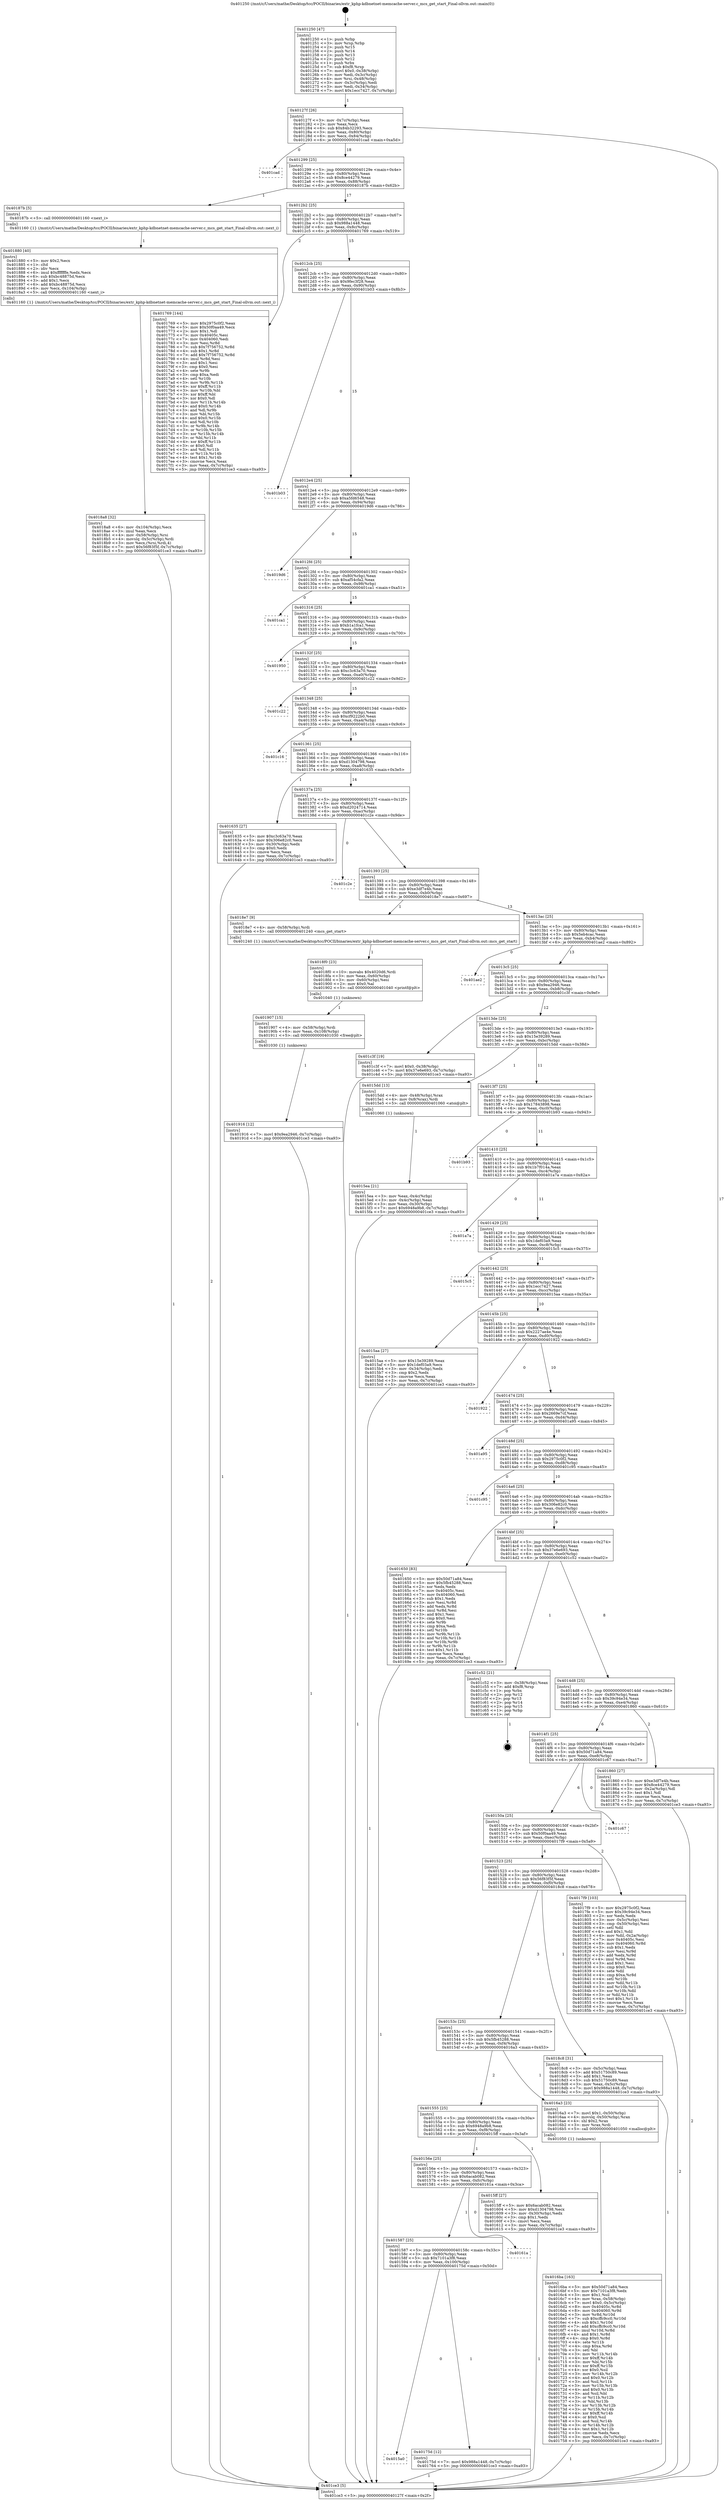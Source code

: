 digraph "0x401250" {
  label = "0x401250 (/mnt/c/Users/mathe/Desktop/tcc/POCII/binaries/extr_kphp-kdbnetnet-memcache-server.c_mcs_get_start_Final-ollvm.out::main(0))"
  labelloc = "t"
  node[shape=record]

  Entry [label="",width=0.3,height=0.3,shape=circle,fillcolor=black,style=filled]
  "0x40127f" [label="{
     0x40127f [26]\l
     | [instrs]\l
     &nbsp;&nbsp;0x40127f \<+3\>: mov -0x7c(%rbp),%eax\l
     &nbsp;&nbsp;0x401282 \<+2\>: mov %eax,%ecx\l
     &nbsp;&nbsp;0x401284 \<+6\>: sub $0x84b32293,%ecx\l
     &nbsp;&nbsp;0x40128a \<+3\>: mov %eax,-0x80(%rbp)\l
     &nbsp;&nbsp;0x40128d \<+6\>: mov %ecx,-0x84(%rbp)\l
     &nbsp;&nbsp;0x401293 \<+6\>: je 0000000000401cad \<main+0xa5d\>\l
  }"]
  "0x401cad" [label="{
     0x401cad\l
  }", style=dashed]
  "0x401299" [label="{
     0x401299 [25]\l
     | [instrs]\l
     &nbsp;&nbsp;0x401299 \<+5\>: jmp 000000000040129e \<main+0x4e\>\l
     &nbsp;&nbsp;0x40129e \<+3\>: mov -0x80(%rbp),%eax\l
     &nbsp;&nbsp;0x4012a1 \<+5\>: sub $0x8ce44279,%eax\l
     &nbsp;&nbsp;0x4012a6 \<+6\>: mov %eax,-0x88(%rbp)\l
     &nbsp;&nbsp;0x4012ac \<+6\>: je 000000000040187b \<main+0x62b\>\l
  }"]
  Exit [label="",width=0.3,height=0.3,shape=circle,fillcolor=black,style=filled,peripheries=2]
  "0x40187b" [label="{
     0x40187b [5]\l
     | [instrs]\l
     &nbsp;&nbsp;0x40187b \<+5\>: call 0000000000401160 \<next_i\>\l
     | [calls]\l
     &nbsp;&nbsp;0x401160 \{1\} (/mnt/c/Users/mathe/Desktop/tcc/POCII/binaries/extr_kphp-kdbnetnet-memcache-server.c_mcs_get_start_Final-ollvm.out::next_i)\l
  }"]
  "0x4012b2" [label="{
     0x4012b2 [25]\l
     | [instrs]\l
     &nbsp;&nbsp;0x4012b2 \<+5\>: jmp 00000000004012b7 \<main+0x67\>\l
     &nbsp;&nbsp;0x4012b7 \<+3\>: mov -0x80(%rbp),%eax\l
     &nbsp;&nbsp;0x4012ba \<+5\>: sub $0x988a1448,%eax\l
     &nbsp;&nbsp;0x4012bf \<+6\>: mov %eax,-0x8c(%rbp)\l
     &nbsp;&nbsp;0x4012c5 \<+6\>: je 0000000000401769 \<main+0x519\>\l
  }"]
  "0x401916" [label="{
     0x401916 [12]\l
     | [instrs]\l
     &nbsp;&nbsp;0x401916 \<+7\>: movl $0x9ea2946,-0x7c(%rbp)\l
     &nbsp;&nbsp;0x40191d \<+5\>: jmp 0000000000401ce3 \<main+0xa93\>\l
  }"]
  "0x401769" [label="{
     0x401769 [144]\l
     | [instrs]\l
     &nbsp;&nbsp;0x401769 \<+5\>: mov $0x2975c0f2,%eax\l
     &nbsp;&nbsp;0x40176e \<+5\>: mov $0x50f0aa49,%ecx\l
     &nbsp;&nbsp;0x401773 \<+2\>: mov $0x1,%dl\l
     &nbsp;&nbsp;0x401775 \<+7\>: mov 0x40405c,%esi\l
     &nbsp;&nbsp;0x40177c \<+7\>: mov 0x404060,%edi\l
     &nbsp;&nbsp;0x401783 \<+3\>: mov %esi,%r8d\l
     &nbsp;&nbsp;0x401786 \<+7\>: sub $0x7f756752,%r8d\l
     &nbsp;&nbsp;0x40178d \<+4\>: sub $0x1,%r8d\l
     &nbsp;&nbsp;0x401791 \<+7\>: add $0x7f756752,%r8d\l
     &nbsp;&nbsp;0x401798 \<+4\>: imul %r8d,%esi\l
     &nbsp;&nbsp;0x40179c \<+3\>: and $0x1,%esi\l
     &nbsp;&nbsp;0x40179f \<+3\>: cmp $0x0,%esi\l
     &nbsp;&nbsp;0x4017a2 \<+4\>: sete %r9b\l
     &nbsp;&nbsp;0x4017a6 \<+3\>: cmp $0xa,%edi\l
     &nbsp;&nbsp;0x4017a9 \<+4\>: setl %r10b\l
     &nbsp;&nbsp;0x4017ad \<+3\>: mov %r9b,%r11b\l
     &nbsp;&nbsp;0x4017b0 \<+4\>: xor $0xff,%r11b\l
     &nbsp;&nbsp;0x4017b4 \<+3\>: mov %r10b,%bl\l
     &nbsp;&nbsp;0x4017b7 \<+3\>: xor $0xff,%bl\l
     &nbsp;&nbsp;0x4017ba \<+3\>: xor $0x0,%dl\l
     &nbsp;&nbsp;0x4017bd \<+3\>: mov %r11b,%r14b\l
     &nbsp;&nbsp;0x4017c0 \<+4\>: and $0x0,%r14b\l
     &nbsp;&nbsp;0x4017c4 \<+3\>: and %dl,%r9b\l
     &nbsp;&nbsp;0x4017c7 \<+3\>: mov %bl,%r15b\l
     &nbsp;&nbsp;0x4017ca \<+4\>: and $0x0,%r15b\l
     &nbsp;&nbsp;0x4017ce \<+3\>: and %dl,%r10b\l
     &nbsp;&nbsp;0x4017d1 \<+3\>: or %r9b,%r14b\l
     &nbsp;&nbsp;0x4017d4 \<+3\>: or %r10b,%r15b\l
     &nbsp;&nbsp;0x4017d7 \<+3\>: xor %r15b,%r14b\l
     &nbsp;&nbsp;0x4017da \<+3\>: or %bl,%r11b\l
     &nbsp;&nbsp;0x4017dd \<+4\>: xor $0xff,%r11b\l
     &nbsp;&nbsp;0x4017e1 \<+3\>: or $0x0,%dl\l
     &nbsp;&nbsp;0x4017e4 \<+3\>: and %dl,%r11b\l
     &nbsp;&nbsp;0x4017e7 \<+3\>: or %r11b,%r14b\l
     &nbsp;&nbsp;0x4017ea \<+4\>: test $0x1,%r14b\l
     &nbsp;&nbsp;0x4017ee \<+3\>: cmovne %ecx,%eax\l
     &nbsp;&nbsp;0x4017f1 \<+3\>: mov %eax,-0x7c(%rbp)\l
     &nbsp;&nbsp;0x4017f4 \<+5\>: jmp 0000000000401ce3 \<main+0xa93\>\l
  }"]
  "0x4012cb" [label="{
     0x4012cb [25]\l
     | [instrs]\l
     &nbsp;&nbsp;0x4012cb \<+5\>: jmp 00000000004012d0 \<main+0x80\>\l
     &nbsp;&nbsp;0x4012d0 \<+3\>: mov -0x80(%rbp),%eax\l
     &nbsp;&nbsp;0x4012d3 \<+5\>: sub $0x9fec3f28,%eax\l
     &nbsp;&nbsp;0x4012d8 \<+6\>: mov %eax,-0x90(%rbp)\l
     &nbsp;&nbsp;0x4012de \<+6\>: je 0000000000401b03 \<main+0x8b3\>\l
  }"]
  "0x401907" [label="{
     0x401907 [15]\l
     | [instrs]\l
     &nbsp;&nbsp;0x401907 \<+4\>: mov -0x58(%rbp),%rdi\l
     &nbsp;&nbsp;0x40190b \<+6\>: mov %eax,-0x108(%rbp)\l
     &nbsp;&nbsp;0x401911 \<+5\>: call 0000000000401030 \<free@plt\>\l
     | [calls]\l
     &nbsp;&nbsp;0x401030 \{1\} (unknown)\l
  }"]
  "0x401b03" [label="{
     0x401b03\l
  }", style=dashed]
  "0x4012e4" [label="{
     0x4012e4 [25]\l
     | [instrs]\l
     &nbsp;&nbsp;0x4012e4 \<+5\>: jmp 00000000004012e9 \<main+0x99\>\l
     &nbsp;&nbsp;0x4012e9 \<+3\>: mov -0x80(%rbp),%eax\l
     &nbsp;&nbsp;0x4012ec \<+5\>: sub $0xa5fd6548,%eax\l
     &nbsp;&nbsp;0x4012f1 \<+6\>: mov %eax,-0x94(%rbp)\l
     &nbsp;&nbsp;0x4012f7 \<+6\>: je 00000000004019d6 \<main+0x786\>\l
  }"]
  "0x4018f0" [label="{
     0x4018f0 [23]\l
     | [instrs]\l
     &nbsp;&nbsp;0x4018f0 \<+10\>: movabs $0x4020d6,%rdi\l
     &nbsp;&nbsp;0x4018fa \<+3\>: mov %eax,-0x60(%rbp)\l
     &nbsp;&nbsp;0x4018fd \<+3\>: mov -0x60(%rbp),%esi\l
     &nbsp;&nbsp;0x401900 \<+2\>: mov $0x0,%al\l
     &nbsp;&nbsp;0x401902 \<+5\>: call 0000000000401040 \<printf@plt\>\l
     | [calls]\l
     &nbsp;&nbsp;0x401040 \{1\} (unknown)\l
  }"]
  "0x4019d6" [label="{
     0x4019d6\l
  }", style=dashed]
  "0x4012fd" [label="{
     0x4012fd [25]\l
     | [instrs]\l
     &nbsp;&nbsp;0x4012fd \<+5\>: jmp 0000000000401302 \<main+0xb2\>\l
     &nbsp;&nbsp;0x401302 \<+3\>: mov -0x80(%rbp),%eax\l
     &nbsp;&nbsp;0x401305 \<+5\>: sub $0xaf54cfa2,%eax\l
     &nbsp;&nbsp;0x40130a \<+6\>: mov %eax,-0x98(%rbp)\l
     &nbsp;&nbsp;0x401310 \<+6\>: je 0000000000401ca1 \<main+0xa51\>\l
  }"]
  "0x4018a8" [label="{
     0x4018a8 [32]\l
     | [instrs]\l
     &nbsp;&nbsp;0x4018a8 \<+6\>: mov -0x104(%rbp),%ecx\l
     &nbsp;&nbsp;0x4018ae \<+3\>: imul %eax,%ecx\l
     &nbsp;&nbsp;0x4018b1 \<+4\>: mov -0x58(%rbp),%rsi\l
     &nbsp;&nbsp;0x4018b5 \<+4\>: movslq -0x5c(%rbp),%rdi\l
     &nbsp;&nbsp;0x4018b9 \<+3\>: mov %ecx,(%rsi,%rdi,4)\l
     &nbsp;&nbsp;0x4018bc \<+7\>: movl $0x56f83f5f,-0x7c(%rbp)\l
     &nbsp;&nbsp;0x4018c3 \<+5\>: jmp 0000000000401ce3 \<main+0xa93\>\l
  }"]
  "0x401ca1" [label="{
     0x401ca1\l
  }", style=dashed]
  "0x401316" [label="{
     0x401316 [25]\l
     | [instrs]\l
     &nbsp;&nbsp;0x401316 \<+5\>: jmp 000000000040131b \<main+0xcb\>\l
     &nbsp;&nbsp;0x40131b \<+3\>: mov -0x80(%rbp),%eax\l
     &nbsp;&nbsp;0x40131e \<+5\>: sub $0xb1a1fca1,%eax\l
     &nbsp;&nbsp;0x401323 \<+6\>: mov %eax,-0x9c(%rbp)\l
     &nbsp;&nbsp;0x401329 \<+6\>: je 0000000000401950 \<main+0x700\>\l
  }"]
  "0x401880" [label="{
     0x401880 [40]\l
     | [instrs]\l
     &nbsp;&nbsp;0x401880 \<+5\>: mov $0x2,%ecx\l
     &nbsp;&nbsp;0x401885 \<+1\>: cltd\l
     &nbsp;&nbsp;0x401886 \<+2\>: idiv %ecx\l
     &nbsp;&nbsp;0x401888 \<+6\>: imul $0xfffffffe,%edx,%ecx\l
     &nbsp;&nbsp;0x40188e \<+6\>: sub $0xbc48875d,%ecx\l
     &nbsp;&nbsp;0x401894 \<+3\>: add $0x1,%ecx\l
     &nbsp;&nbsp;0x401897 \<+6\>: add $0xbc48875d,%ecx\l
     &nbsp;&nbsp;0x40189d \<+6\>: mov %ecx,-0x104(%rbp)\l
     &nbsp;&nbsp;0x4018a3 \<+5\>: call 0000000000401160 \<next_i\>\l
     | [calls]\l
     &nbsp;&nbsp;0x401160 \{1\} (/mnt/c/Users/mathe/Desktop/tcc/POCII/binaries/extr_kphp-kdbnetnet-memcache-server.c_mcs_get_start_Final-ollvm.out::next_i)\l
  }"]
  "0x401950" [label="{
     0x401950\l
  }", style=dashed]
  "0x40132f" [label="{
     0x40132f [25]\l
     | [instrs]\l
     &nbsp;&nbsp;0x40132f \<+5\>: jmp 0000000000401334 \<main+0xe4\>\l
     &nbsp;&nbsp;0x401334 \<+3\>: mov -0x80(%rbp),%eax\l
     &nbsp;&nbsp;0x401337 \<+5\>: sub $0xc3c63a70,%eax\l
     &nbsp;&nbsp;0x40133c \<+6\>: mov %eax,-0xa0(%rbp)\l
     &nbsp;&nbsp;0x401342 \<+6\>: je 0000000000401c22 \<main+0x9d2\>\l
  }"]
  "0x4015a0" [label="{
     0x4015a0\l
  }", style=dashed]
  "0x401c22" [label="{
     0x401c22\l
  }", style=dashed]
  "0x401348" [label="{
     0x401348 [25]\l
     | [instrs]\l
     &nbsp;&nbsp;0x401348 \<+5\>: jmp 000000000040134d \<main+0xfd\>\l
     &nbsp;&nbsp;0x40134d \<+3\>: mov -0x80(%rbp),%eax\l
     &nbsp;&nbsp;0x401350 \<+5\>: sub $0xcf9222b0,%eax\l
     &nbsp;&nbsp;0x401355 \<+6\>: mov %eax,-0xa4(%rbp)\l
     &nbsp;&nbsp;0x40135b \<+6\>: je 0000000000401c16 \<main+0x9c6\>\l
  }"]
  "0x40175d" [label="{
     0x40175d [12]\l
     | [instrs]\l
     &nbsp;&nbsp;0x40175d \<+7\>: movl $0x988a1448,-0x7c(%rbp)\l
     &nbsp;&nbsp;0x401764 \<+5\>: jmp 0000000000401ce3 \<main+0xa93\>\l
  }"]
  "0x401c16" [label="{
     0x401c16\l
  }", style=dashed]
  "0x401361" [label="{
     0x401361 [25]\l
     | [instrs]\l
     &nbsp;&nbsp;0x401361 \<+5\>: jmp 0000000000401366 \<main+0x116\>\l
     &nbsp;&nbsp;0x401366 \<+3\>: mov -0x80(%rbp),%eax\l
     &nbsp;&nbsp;0x401369 \<+5\>: sub $0xd1304798,%eax\l
     &nbsp;&nbsp;0x40136e \<+6\>: mov %eax,-0xa8(%rbp)\l
     &nbsp;&nbsp;0x401374 \<+6\>: je 0000000000401635 \<main+0x3e5\>\l
  }"]
  "0x401587" [label="{
     0x401587 [25]\l
     | [instrs]\l
     &nbsp;&nbsp;0x401587 \<+5\>: jmp 000000000040158c \<main+0x33c\>\l
     &nbsp;&nbsp;0x40158c \<+3\>: mov -0x80(%rbp),%eax\l
     &nbsp;&nbsp;0x40158f \<+5\>: sub $0x7101a3f8,%eax\l
     &nbsp;&nbsp;0x401594 \<+6\>: mov %eax,-0x100(%rbp)\l
     &nbsp;&nbsp;0x40159a \<+6\>: je 000000000040175d \<main+0x50d\>\l
  }"]
  "0x401635" [label="{
     0x401635 [27]\l
     | [instrs]\l
     &nbsp;&nbsp;0x401635 \<+5\>: mov $0xc3c63a70,%eax\l
     &nbsp;&nbsp;0x40163a \<+5\>: mov $0x306e82c0,%ecx\l
     &nbsp;&nbsp;0x40163f \<+3\>: mov -0x30(%rbp),%edx\l
     &nbsp;&nbsp;0x401642 \<+3\>: cmp $0x0,%edx\l
     &nbsp;&nbsp;0x401645 \<+3\>: cmove %ecx,%eax\l
     &nbsp;&nbsp;0x401648 \<+3\>: mov %eax,-0x7c(%rbp)\l
     &nbsp;&nbsp;0x40164b \<+5\>: jmp 0000000000401ce3 \<main+0xa93\>\l
  }"]
  "0x40137a" [label="{
     0x40137a [25]\l
     | [instrs]\l
     &nbsp;&nbsp;0x40137a \<+5\>: jmp 000000000040137f \<main+0x12f\>\l
     &nbsp;&nbsp;0x40137f \<+3\>: mov -0x80(%rbp),%eax\l
     &nbsp;&nbsp;0x401382 \<+5\>: sub $0xd2024714,%eax\l
     &nbsp;&nbsp;0x401387 \<+6\>: mov %eax,-0xac(%rbp)\l
     &nbsp;&nbsp;0x40138d \<+6\>: je 0000000000401c2e \<main+0x9de\>\l
  }"]
  "0x40161a" [label="{
     0x40161a\l
  }", style=dashed]
  "0x401c2e" [label="{
     0x401c2e\l
  }", style=dashed]
  "0x401393" [label="{
     0x401393 [25]\l
     | [instrs]\l
     &nbsp;&nbsp;0x401393 \<+5\>: jmp 0000000000401398 \<main+0x148\>\l
     &nbsp;&nbsp;0x401398 \<+3\>: mov -0x80(%rbp),%eax\l
     &nbsp;&nbsp;0x40139b \<+5\>: sub $0xe3df7e4b,%eax\l
     &nbsp;&nbsp;0x4013a0 \<+6\>: mov %eax,-0xb0(%rbp)\l
     &nbsp;&nbsp;0x4013a6 \<+6\>: je 00000000004018e7 \<main+0x697\>\l
  }"]
  "0x4016ba" [label="{
     0x4016ba [163]\l
     | [instrs]\l
     &nbsp;&nbsp;0x4016ba \<+5\>: mov $0x50d71a84,%ecx\l
     &nbsp;&nbsp;0x4016bf \<+5\>: mov $0x7101a3f8,%edx\l
     &nbsp;&nbsp;0x4016c4 \<+3\>: mov $0x1,%sil\l
     &nbsp;&nbsp;0x4016c7 \<+4\>: mov %rax,-0x58(%rbp)\l
     &nbsp;&nbsp;0x4016cb \<+7\>: movl $0x0,-0x5c(%rbp)\l
     &nbsp;&nbsp;0x4016d2 \<+8\>: mov 0x40405c,%r8d\l
     &nbsp;&nbsp;0x4016da \<+8\>: mov 0x404060,%r9d\l
     &nbsp;&nbsp;0x4016e2 \<+3\>: mov %r8d,%r10d\l
     &nbsp;&nbsp;0x4016e5 \<+7\>: sub $0xcffc9cc0,%r10d\l
     &nbsp;&nbsp;0x4016ec \<+4\>: sub $0x1,%r10d\l
     &nbsp;&nbsp;0x4016f0 \<+7\>: add $0xcffc9cc0,%r10d\l
     &nbsp;&nbsp;0x4016f7 \<+4\>: imul %r10d,%r8d\l
     &nbsp;&nbsp;0x4016fb \<+4\>: and $0x1,%r8d\l
     &nbsp;&nbsp;0x4016ff \<+4\>: cmp $0x0,%r8d\l
     &nbsp;&nbsp;0x401703 \<+4\>: sete %r11b\l
     &nbsp;&nbsp;0x401707 \<+4\>: cmp $0xa,%r9d\l
     &nbsp;&nbsp;0x40170b \<+3\>: setl %bl\l
     &nbsp;&nbsp;0x40170e \<+3\>: mov %r11b,%r14b\l
     &nbsp;&nbsp;0x401711 \<+4\>: xor $0xff,%r14b\l
     &nbsp;&nbsp;0x401715 \<+3\>: mov %bl,%r15b\l
     &nbsp;&nbsp;0x401718 \<+4\>: xor $0xff,%r15b\l
     &nbsp;&nbsp;0x40171c \<+4\>: xor $0x0,%sil\l
     &nbsp;&nbsp;0x401720 \<+3\>: mov %r14b,%r12b\l
     &nbsp;&nbsp;0x401723 \<+4\>: and $0x0,%r12b\l
     &nbsp;&nbsp;0x401727 \<+3\>: and %sil,%r11b\l
     &nbsp;&nbsp;0x40172a \<+3\>: mov %r15b,%r13b\l
     &nbsp;&nbsp;0x40172d \<+4\>: and $0x0,%r13b\l
     &nbsp;&nbsp;0x401731 \<+3\>: and %sil,%bl\l
     &nbsp;&nbsp;0x401734 \<+3\>: or %r11b,%r12b\l
     &nbsp;&nbsp;0x401737 \<+3\>: or %bl,%r13b\l
     &nbsp;&nbsp;0x40173a \<+3\>: xor %r13b,%r12b\l
     &nbsp;&nbsp;0x40173d \<+3\>: or %r15b,%r14b\l
     &nbsp;&nbsp;0x401740 \<+4\>: xor $0xff,%r14b\l
     &nbsp;&nbsp;0x401744 \<+4\>: or $0x0,%sil\l
     &nbsp;&nbsp;0x401748 \<+3\>: and %sil,%r14b\l
     &nbsp;&nbsp;0x40174b \<+3\>: or %r14b,%r12b\l
     &nbsp;&nbsp;0x40174e \<+4\>: test $0x1,%r12b\l
     &nbsp;&nbsp;0x401752 \<+3\>: cmovne %edx,%ecx\l
     &nbsp;&nbsp;0x401755 \<+3\>: mov %ecx,-0x7c(%rbp)\l
     &nbsp;&nbsp;0x401758 \<+5\>: jmp 0000000000401ce3 \<main+0xa93\>\l
  }"]
  "0x4018e7" [label="{
     0x4018e7 [9]\l
     | [instrs]\l
     &nbsp;&nbsp;0x4018e7 \<+4\>: mov -0x58(%rbp),%rdi\l
     &nbsp;&nbsp;0x4018eb \<+5\>: call 0000000000401240 \<mcs_get_start\>\l
     | [calls]\l
     &nbsp;&nbsp;0x401240 \{1\} (/mnt/c/Users/mathe/Desktop/tcc/POCII/binaries/extr_kphp-kdbnetnet-memcache-server.c_mcs_get_start_Final-ollvm.out::mcs_get_start)\l
  }"]
  "0x4013ac" [label="{
     0x4013ac [25]\l
     | [instrs]\l
     &nbsp;&nbsp;0x4013ac \<+5\>: jmp 00000000004013b1 \<main+0x161\>\l
     &nbsp;&nbsp;0x4013b1 \<+3\>: mov -0x80(%rbp),%eax\l
     &nbsp;&nbsp;0x4013b4 \<+5\>: sub $0x5eb4cac,%eax\l
     &nbsp;&nbsp;0x4013b9 \<+6\>: mov %eax,-0xb4(%rbp)\l
     &nbsp;&nbsp;0x4013bf \<+6\>: je 0000000000401ae2 \<main+0x892\>\l
  }"]
  "0x40156e" [label="{
     0x40156e [25]\l
     | [instrs]\l
     &nbsp;&nbsp;0x40156e \<+5\>: jmp 0000000000401573 \<main+0x323\>\l
     &nbsp;&nbsp;0x401573 \<+3\>: mov -0x80(%rbp),%eax\l
     &nbsp;&nbsp;0x401576 \<+5\>: sub $0x6acab082,%eax\l
     &nbsp;&nbsp;0x40157b \<+6\>: mov %eax,-0xfc(%rbp)\l
     &nbsp;&nbsp;0x401581 \<+6\>: je 000000000040161a \<main+0x3ca\>\l
  }"]
  "0x401ae2" [label="{
     0x401ae2\l
  }", style=dashed]
  "0x4013c5" [label="{
     0x4013c5 [25]\l
     | [instrs]\l
     &nbsp;&nbsp;0x4013c5 \<+5\>: jmp 00000000004013ca \<main+0x17a\>\l
     &nbsp;&nbsp;0x4013ca \<+3\>: mov -0x80(%rbp),%eax\l
     &nbsp;&nbsp;0x4013cd \<+5\>: sub $0x9ea2946,%eax\l
     &nbsp;&nbsp;0x4013d2 \<+6\>: mov %eax,-0xb8(%rbp)\l
     &nbsp;&nbsp;0x4013d8 \<+6\>: je 0000000000401c3f \<main+0x9ef\>\l
  }"]
  "0x4015ff" [label="{
     0x4015ff [27]\l
     | [instrs]\l
     &nbsp;&nbsp;0x4015ff \<+5\>: mov $0x6acab082,%eax\l
     &nbsp;&nbsp;0x401604 \<+5\>: mov $0xd1304798,%ecx\l
     &nbsp;&nbsp;0x401609 \<+3\>: mov -0x30(%rbp),%edx\l
     &nbsp;&nbsp;0x40160c \<+3\>: cmp $0x1,%edx\l
     &nbsp;&nbsp;0x40160f \<+3\>: cmovl %ecx,%eax\l
     &nbsp;&nbsp;0x401612 \<+3\>: mov %eax,-0x7c(%rbp)\l
     &nbsp;&nbsp;0x401615 \<+5\>: jmp 0000000000401ce3 \<main+0xa93\>\l
  }"]
  "0x401c3f" [label="{
     0x401c3f [19]\l
     | [instrs]\l
     &nbsp;&nbsp;0x401c3f \<+7\>: movl $0x0,-0x38(%rbp)\l
     &nbsp;&nbsp;0x401c46 \<+7\>: movl $0x37e6e693,-0x7c(%rbp)\l
     &nbsp;&nbsp;0x401c4d \<+5\>: jmp 0000000000401ce3 \<main+0xa93\>\l
  }"]
  "0x4013de" [label="{
     0x4013de [25]\l
     | [instrs]\l
     &nbsp;&nbsp;0x4013de \<+5\>: jmp 00000000004013e3 \<main+0x193\>\l
     &nbsp;&nbsp;0x4013e3 \<+3\>: mov -0x80(%rbp),%eax\l
     &nbsp;&nbsp;0x4013e6 \<+5\>: sub $0x15e39289,%eax\l
     &nbsp;&nbsp;0x4013eb \<+6\>: mov %eax,-0xbc(%rbp)\l
     &nbsp;&nbsp;0x4013f1 \<+6\>: je 00000000004015dd \<main+0x38d\>\l
  }"]
  "0x401555" [label="{
     0x401555 [25]\l
     | [instrs]\l
     &nbsp;&nbsp;0x401555 \<+5\>: jmp 000000000040155a \<main+0x30a\>\l
     &nbsp;&nbsp;0x40155a \<+3\>: mov -0x80(%rbp),%eax\l
     &nbsp;&nbsp;0x40155d \<+5\>: sub $0x6948a9b8,%eax\l
     &nbsp;&nbsp;0x401562 \<+6\>: mov %eax,-0xf8(%rbp)\l
     &nbsp;&nbsp;0x401568 \<+6\>: je 00000000004015ff \<main+0x3af\>\l
  }"]
  "0x4015dd" [label="{
     0x4015dd [13]\l
     | [instrs]\l
     &nbsp;&nbsp;0x4015dd \<+4\>: mov -0x48(%rbp),%rax\l
     &nbsp;&nbsp;0x4015e1 \<+4\>: mov 0x8(%rax),%rdi\l
     &nbsp;&nbsp;0x4015e5 \<+5\>: call 0000000000401060 \<atoi@plt\>\l
     | [calls]\l
     &nbsp;&nbsp;0x401060 \{1\} (unknown)\l
  }"]
  "0x4013f7" [label="{
     0x4013f7 [25]\l
     | [instrs]\l
     &nbsp;&nbsp;0x4013f7 \<+5\>: jmp 00000000004013fc \<main+0x1ac\>\l
     &nbsp;&nbsp;0x4013fc \<+3\>: mov -0x80(%rbp),%eax\l
     &nbsp;&nbsp;0x4013ff \<+5\>: sub $0x17843898,%eax\l
     &nbsp;&nbsp;0x401404 \<+6\>: mov %eax,-0xc0(%rbp)\l
     &nbsp;&nbsp;0x40140a \<+6\>: je 0000000000401b93 \<main+0x943\>\l
  }"]
  "0x4016a3" [label="{
     0x4016a3 [23]\l
     | [instrs]\l
     &nbsp;&nbsp;0x4016a3 \<+7\>: movl $0x1,-0x50(%rbp)\l
     &nbsp;&nbsp;0x4016aa \<+4\>: movslq -0x50(%rbp),%rax\l
     &nbsp;&nbsp;0x4016ae \<+4\>: shl $0x2,%rax\l
     &nbsp;&nbsp;0x4016b2 \<+3\>: mov %rax,%rdi\l
     &nbsp;&nbsp;0x4016b5 \<+5\>: call 0000000000401050 \<malloc@plt\>\l
     | [calls]\l
     &nbsp;&nbsp;0x401050 \{1\} (unknown)\l
  }"]
  "0x401b93" [label="{
     0x401b93\l
  }", style=dashed]
  "0x401410" [label="{
     0x401410 [25]\l
     | [instrs]\l
     &nbsp;&nbsp;0x401410 \<+5\>: jmp 0000000000401415 \<main+0x1c5\>\l
     &nbsp;&nbsp;0x401415 \<+3\>: mov -0x80(%rbp),%eax\l
     &nbsp;&nbsp;0x401418 \<+5\>: sub $0x1b7f014a,%eax\l
     &nbsp;&nbsp;0x40141d \<+6\>: mov %eax,-0xc4(%rbp)\l
     &nbsp;&nbsp;0x401423 \<+6\>: je 0000000000401a7a \<main+0x82a\>\l
  }"]
  "0x40153c" [label="{
     0x40153c [25]\l
     | [instrs]\l
     &nbsp;&nbsp;0x40153c \<+5\>: jmp 0000000000401541 \<main+0x2f1\>\l
     &nbsp;&nbsp;0x401541 \<+3\>: mov -0x80(%rbp),%eax\l
     &nbsp;&nbsp;0x401544 \<+5\>: sub $0x5fb45288,%eax\l
     &nbsp;&nbsp;0x401549 \<+6\>: mov %eax,-0xf4(%rbp)\l
     &nbsp;&nbsp;0x40154f \<+6\>: je 00000000004016a3 \<main+0x453\>\l
  }"]
  "0x401a7a" [label="{
     0x401a7a\l
  }", style=dashed]
  "0x401429" [label="{
     0x401429 [25]\l
     | [instrs]\l
     &nbsp;&nbsp;0x401429 \<+5\>: jmp 000000000040142e \<main+0x1de\>\l
     &nbsp;&nbsp;0x40142e \<+3\>: mov -0x80(%rbp),%eax\l
     &nbsp;&nbsp;0x401431 \<+5\>: sub $0x1def03a9,%eax\l
     &nbsp;&nbsp;0x401436 \<+6\>: mov %eax,-0xc8(%rbp)\l
     &nbsp;&nbsp;0x40143c \<+6\>: je 00000000004015c5 \<main+0x375\>\l
  }"]
  "0x4018c8" [label="{
     0x4018c8 [31]\l
     | [instrs]\l
     &nbsp;&nbsp;0x4018c8 \<+3\>: mov -0x5c(%rbp),%eax\l
     &nbsp;&nbsp;0x4018cb \<+5\>: add $0x51750c89,%eax\l
     &nbsp;&nbsp;0x4018d0 \<+3\>: add $0x1,%eax\l
     &nbsp;&nbsp;0x4018d3 \<+5\>: sub $0x51750c89,%eax\l
     &nbsp;&nbsp;0x4018d8 \<+3\>: mov %eax,-0x5c(%rbp)\l
     &nbsp;&nbsp;0x4018db \<+7\>: movl $0x988a1448,-0x7c(%rbp)\l
     &nbsp;&nbsp;0x4018e2 \<+5\>: jmp 0000000000401ce3 \<main+0xa93\>\l
  }"]
  "0x4015c5" [label="{
     0x4015c5\l
  }", style=dashed]
  "0x401442" [label="{
     0x401442 [25]\l
     | [instrs]\l
     &nbsp;&nbsp;0x401442 \<+5\>: jmp 0000000000401447 \<main+0x1f7\>\l
     &nbsp;&nbsp;0x401447 \<+3\>: mov -0x80(%rbp),%eax\l
     &nbsp;&nbsp;0x40144a \<+5\>: sub $0x1ecc7427,%eax\l
     &nbsp;&nbsp;0x40144f \<+6\>: mov %eax,-0xcc(%rbp)\l
     &nbsp;&nbsp;0x401455 \<+6\>: je 00000000004015aa \<main+0x35a\>\l
  }"]
  "0x401523" [label="{
     0x401523 [25]\l
     | [instrs]\l
     &nbsp;&nbsp;0x401523 \<+5\>: jmp 0000000000401528 \<main+0x2d8\>\l
     &nbsp;&nbsp;0x401528 \<+3\>: mov -0x80(%rbp),%eax\l
     &nbsp;&nbsp;0x40152b \<+5\>: sub $0x56f83f5f,%eax\l
     &nbsp;&nbsp;0x401530 \<+6\>: mov %eax,-0xf0(%rbp)\l
     &nbsp;&nbsp;0x401536 \<+6\>: je 00000000004018c8 \<main+0x678\>\l
  }"]
  "0x4015aa" [label="{
     0x4015aa [27]\l
     | [instrs]\l
     &nbsp;&nbsp;0x4015aa \<+5\>: mov $0x15e39289,%eax\l
     &nbsp;&nbsp;0x4015af \<+5\>: mov $0x1def03a9,%ecx\l
     &nbsp;&nbsp;0x4015b4 \<+3\>: mov -0x34(%rbp),%edx\l
     &nbsp;&nbsp;0x4015b7 \<+3\>: cmp $0x2,%edx\l
     &nbsp;&nbsp;0x4015ba \<+3\>: cmovne %ecx,%eax\l
     &nbsp;&nbsp;0x4015bd \<+3\>: mov %eax,-0x7c(%rbp)\l
     &nbsp;&nbsp;0x4015c0 \<+5\>: jmp 0000000000401ce3 \<main+0xa93\>\l
  }"]
  "0x40145b" [label="{
     0x40145b [25]\l
     | [instrs]\l
     &nbsp;&nbsp;0x40145b \<+5\>: jmp 0000000000401460 \<main+0x210\>\l
     &nbsp;&nbsp;0x401460 \<+3\>: mov -0x80(%rbp),%eax\l
     &nbsp;&nbsp;0x401463 \<+5\>: sub $0x2227ae4e,%eax\l
     &nbsp;&nbsp;0x401468 \<+6\>: mov %eax,-0xd0(%rbp)\l
     &nbsp;&nbsp;0x40146e \<+6\>: je 0000000000401922 \<main+0x6d2\>\l
  }"]
  "0x401ce3" [label="{
     0x401ce3 [5]\l
     | [instrs]\l
     &nbsp;&nbsp;0x401ce3 \<+5\>: jmp 000000000040127f \<main+0x2f\>\l
  }"]
  "0x401250" [label="{
     0x401250 [47]\l
     | [instrs]\l
     &nbsp;&nbsp;0x401250 \<+1\>: push %rbp\l
     &nbsp;&nbsp;0x401251 \<+3\>: mov %rsp,%rbp\l
     &nbsp;&nbsp;0x401254 \<+2\>: push %r15\l
     &nbsp;&nbsp;0x401256 \<+2\>: push %r14\l
     &nbsp;&nbsp;0x401258 \<+2\>: push %r13\l
     &nbsp;&nbsp;0x40125a \<+2\>: push %r12\l
     &nbsp;&nbsp;0x40125c \<+1\>: push %rbx\l
     &nbsp;&nbsp;0x40125d \<+7\>: sub $0xf8,%rsp\l
     &nbsp;&nbsp;0x401264 \<+7\>: movl $0x0,-0x38(%rbp)\l
     &nbsp;&nbsp;0x40126b \<+3\>: mov %edi,-0x3c(%rbp)\l
     &nbsp;&nbsp;0x40126e \<+4\>: mov %rsi,-0x48(%rbp)\l
     &nbsp;&nbsp;0x401272 \<+3\>: mov -0x3c(%rbp),%edi\l
     &nbsp;&nbsp;0x401275 \<+3\>: mov %edi,-0x34(%rbp)\l
     &nbsp;&nbsp;0x401278 \<+7\>: movl $0x1ecc7427,-0x7c(%rbp)\l
  }"]
  "0x4015ea" [label="{
     0x4015ea [21]\l
     | [instrs]\l
     &nbsp;&nbsp;0x4015ea \<+3\>: mov %eax,-0x4c(%rbp)\l
     &nbsp;&nbsp;0x4015ed \<+3\>: mov -0x4c(%rbp),%eax\l
     &nbsp;&nbsp;0x4015f0 \<+3\>: mov %eax,-0x30(%rbp)\l
     &nbsp;&nbsp;0x4015f3 \<+7\>: movl $0x6948a9b8,-0x7c(%rbp)\l
     &nbsp;&nbsp;0x4015fa \<+5\>: jmp 0000000000401ce3 \<main+0xa93\>\l
  }"]
  "0x4017f9" [label="{
     0x4017f9 [103]\l
     | [instrs]\l
     &nbsp;&nbsp;0x4017f9 \<+5\>: mov $0x2975c0f2,%eax\l
     &nbsp;&nbsp;0x4017fe \<+5\>: mov $0x39c94e34,%ecx\l
     &nbsp;&nbsp;0x401803 \<+2\>: xor %edx,%edx\l
     &nbsp;&nbsp;0x401805 \<+3\>: mov -0x5c(%rbp),%esi\l
     &nbsp;&nbsp;0x401808 \<+3\>: cmp -0x50(%rbp),%esi\l
     &nbsp;&nbsp;0x40180b \<+4\>: setl %dil\l
     &nbsp;&nbsp;0x40180f \<+4\>: and $0x1,%dil\l
     &nbsp;&nbsp;0x401813 \<+4\>: mov %dil,-0x2a(%rbp)\l
     &nbsp;&nbsp;0x401817 \<+7\>: mov 0x40405c,%esi\l
     &nbsp;&nbsp;0x40181e \<+8\>: mov 0x404060,%r8d\l
     &nbsp;&nbsp;0x401826 \<+3\>: sub $0x1,%edx\l
     &nbsp;&nbsp;0x401829 \<+3\>: mov %esi,%r9d\l
     &nbsp;&nbsp;0x40182c \<+3\>: add %edx,%r9d\l
     &nbsp;&nbsp;0x40182f \<+4\>: imul %r9d,%esi\l
     &nbsp;&nbsp;0x401833 \<+3\>: and $0x1,%esi\l
     &nbsp;&nbsp;0x401836 \<+3\>: cmp $0x0,%esi\l
     &nbsp;&nbsp;0x401839 \<+4\>: sete %dil\l
     &nbsp;&nbsp;0x40183d \<+4\>: cmp $0xa,%r8d\l
     &nbsp;&nbsp;0x401841 \<+4\>: setl %r10b\l
     &nbsp;&nbsp;0x401845 \<+3\>: mov %dil,%r11b\l
     &nbsp;&nbsp;0x401848 \<+3\>: and %r10b,%r11b\l
     &nbsp;&nbsp;0x40184b \<+3\>: xor %r10b,%dil\l
     &nbsp;&nbsp;0x40184e \<+3\>: or %dil,%r11b\l
     &nbsp;&nbsp;0x401851 \<+4\>: test $0x1,%r11b\l
     &nbsp;&nbsp;0x401855 \<+3\>: cmovne %ecx,%eax\l
     &nbsp;&nbsp;0x401858 \<+3\>: mov %eax,-0x7c(%rbp)\l
     &nbsp;&nbsp;0x40185b \<+5\>: jmp 0000000000401ce3 \<main+0xa93\>\l
  }"]
  "0x401922" [label="{
     0x401922\l
  }", style=dashed]
  "0x401474" [label="{
     0x401474 [25]\l
     | [instrs]\l
     &nbsp;&nbsp;0x401474 \<+5\>: jmp 0000000000401479 \<main+0x229\>\l
     &nbsp;&nbsp;0x401479 \<+3\>: mov -0x80(%rbp),%eax\l
     &nbsp;&nbsp;0x40147c \<+5\>: sub $0x2669e7cf,%eax\l
     &nbsp;&nbsp;0x401481 \<+6\>: mov %eax,-0xd4(%rbp)\l
     &nbsp;&nbsp;0x401487 \<+6\>: je 0000000000401a95 \<main+0x845\>\l
  }"]
  "0x40150a" [label="{
     0x40150a [25]\l
     | [instrs]\l
     &nbsp;&nbsp;0x40150a \<+5\>: jmp 000000000040150f \<main+0x2bf\>\l
     &nbsp;&nbsp;0x40150f \<+3\>: mov -0x80(%rbp),%eax\l
     &nbsp;&nbsp;0x401512 \<+5\>: sub $0x50f0aa49,%eax\l
     &nbsp;&nbsp;0x401517 \<+6\>: mov %eax,-0xec(%rbp)\l
     &nbsp;&nbsp;0x40151d \<+6\>: je 00000000004017f9 \<main+0x5a9\>\l
  }"]
  "0x401a95" [label="{
     0x401a95\l
  }", style=dashed]
  "0x40148d" [label="{
     0x40148d [25]\l
     | [instrs]\l
     &nbsp;&nbsp;0x40148d \<+5\>: jmp 0000000000401492 \<main+0x242\>\l
     &nbsp;&nbsp;0x401492 \<+3\>: mov -0x80(%rbp),%eax\l
     &nbsp;&nbsp;0x401495 \<+5\>: sub $0x2975c0f2,%eax\l
     &nbsp;&nbsp;0x40149a \<+6\>: mov %eax,-0xd8(%rbp)\l
     &nbsp;&nbsp;0x4014a0 \<+6\>: je 0000000000401c95 \<main+0xa45\>\l
  }"]
  "0x401c67" [label="{
     0x401c67\l
  }", style=dashed]
  "0x401c95" [label="{
     0x401c95\l
  }", style=dashed]
  "0x4014a6" [label="{
     0x4014a6 [25]\l
     | [instrs]\l
     &nbsp;&nbsp;0x4014a6 \<+5\>: jmp 00000000004014ab \<main+0x25b\>\l
     &nbsp;&nbsp;0x4014ab \<+3\>: mov -0x80(%rbp),%eax\l
     &nbsp;&nbsp;0x4014ae \<+5\>: sub $0x306e82c0,%eax\l
     &nbsp;&nbsp;0x4014b3 \<+6\>: mov %eax,-0xdc(%rbp)\l
     &nbsp;&nbsp;0x4014b9 \<+6\>: je 0000000000401650 \<main+0x400\>\l
  }"]
  "0x4014f1" [label="{
     0x4014f1 [25]\l
     | [instrs]\l
     &nbsp;&nbsp;0x4014f1 \<+5\>: jmp 00000000004014f6 \<main+0x2a6\>\l
     &nbsp;&nbsp;0x4014f6 \<+3\>: mov -0x80(%rbp),%eax\l
     &nbsp;&nbsp;0x4014f9 \<+5\>: sub $0x50d71a84,%eax\l
     &nbsp;&nbsp;0x4014fe \<+6\>: mov %eax,-0xe8(%rbp)\l
     &nbsp;&nbsp;0x401504 \<+6\>: je 0000000000401c67 \<main+0xa17\>\l
  }"]
  "0x401650" [label="{
     0x401650 [83]\l
     | [instrs]\l
     &nbsp;&nbsp;0x401650 \<+5\>: mov $0x50d71a84,%eax\l
     &nbsp;&nbsp;0x401655 \<+5\>: mov $0x5fb45288,%ecx\l
     &nbsp;&nbsp;0x40165a \<+2\>: xor %edx,%edx\l
     &nbsp;&nbsp;0x40165c \<+7\>: mov 0x40405c,%esi\l
     &nbsp;&nbsp;0x401663 \<+7\>: mov 0x404060,%edi\l
     &nbsp;&nbsp;0x40166a \<+3\>: sub $0x1,%edx\l
     &nbsp;&nbsp;0x40166d \<+3\>: mov %esi,%r8d\l
     &nbsp;&nbsp;0x401670 \<+3\>: add %edx,%r8d\l
     &nbsp;&nbsp;0x401673 \<+4\>: imul %r8d,%esi\l
     &nbsp;&nbsp;0x401677 \<+3\>: and $0x1,%esi\l
     &nbsp;&nbsp;0x40167a \<+3\>: cmp $0x0,%esi\l
     &nbsp;&nbsp;0x40167d \<+4\>: sete %r9b\l
     &nbsp;&nbsp;0x401681 \<+3\>: cmp $0xa,%edi\l
     &nbsp;&nbsp;0x401684 \<+4\>: setl %r10b\l
     &nbsp;&nbsp;0x401688 \<+3\>: mov %r9b,%r11b\l
     &nbsp;&nbsp;0x40168b \<+3\>: and %r10b,%r11b\l
     &nbsp;&nbsp;0x40168e \<+3\>: xor %r10b,%r9b\l
     &nbsp;&nbsp;0x401691 \<+3\>: or %r9b,%r11b\l
     &nbsp;&nbsp;0x401694 \<+4\>: test $0x1,%r11b\l
     &nbsp;&nbsp;0x401698 \<+3\>: cmovne %ecx,%eax\l
     &nbsp;&nbsp;0x40169b \<+3\>: mov %eax,-0x7c(%rbp)\l
     &nbsp;&nbsp;0x40169e \<+5\>: jmp 0000000000401ce3 \<main+0xa93\>\l
  }"]
  "0x4014bf" [label="{
     0x4014bf [25]\l
     | [instrs]\l
     &nbsp;&nbsp;0x4014bf \<+5\>: jmp 00000000004014c4 \<main+0x274\>\l
     &nbsp;&nbsp;0x4014c4 \<+3\>: mov -0x80(%rbp),%eax\l
     &nbsp;&nbsp;0x4014c7 \<+5\>: sub $0x37e6e693,%eax\l
     &nbsp;&nbsp;0x4014cc \<+6\>: mov %eax,-0xe0(%rbp)\l
     &nbsp;&nbsp;0x4014d2 \<+6\>: je 0000000000401c52 \<main+0xa02\>\l
  }"]
  "0x401860" [label="{
     0x401860 [27]\l
     | [instrs]\l
     &nbsp;&nbsp;0x401860 \<+5\>: mov $0xe3df7e4b,%eax\l
     &nbsp;&nbsp;0x401865 \<+5\>: mov $0x8ce44279,%ecx\l
     &nbsp;&nbsp;0x40186a \<+3\>: mov -0x2a(%rbp),%dl\l
     &nbsp;&nbsp;0x40186d \<+3\>: test $0x1,%dl\l
     &nbsp;&nbsp;0x401870 \<+3\>: cmovne %ecx,%eax\l
     &nbsp;&nbsp;0x401873 \<+3\>: mov %eax,-0x7c(%rbp)\l
     &nbsp;&nbsp;0x401876 \<+5\>: jmp 0000000000401ce3 \<main+0xa93\>\l
  }"]
  "0x401c52" [label="{
     0x401c52 [21]\l
     | [instrs]\l
     &nbsp;&nbsp;0x401c52 \<+3\>: mov -0x38(%rbp),%eax\l
     &nbsp;&nbsp;0x401c55 \<+7\>: add $0xf8,%rsp\l
     &nbsp;&nbsp;0x401c5c \<+1\>: pop %rbx\l
     &nbsp;&nbsp;0x401c5d \<+2\>: pop %r12\l
     &nbsp;&nbsp;0x401c5f \<+2\>: pop %r13\l
     &nbsp;&nbsp;0x401c61 \<+2\>: pop %r14\l
     &nbsp;&nbsp;0x401c63 \<+2\>: pop %r15\l
     &nbsp;&nbsp;0x401c65 \<+1\>: pop %rbp\l
     &nbsp;&nbsp;0x401c66 \<+1\>: ret\l
  }"]
  "0x4014d8" [label="{
     0x4014d8 [25]\l
     | [instrs]\l
     &nbsp;&nbsp;0x4014d8 \<+5\>: jmp 00000000004014dd \<main+0x28d\>\l
     &nbsp;&nbsp;0x4014dd \<+3\>: mov -0x80(%rbp),%eax\l
     &nbsp;&nbsp;0x4014e0 \<+5\>: sub $0x39c94e34,%eax\l
     &nbsp;&nbsp;0x4014e5 \<+6\>: mov %eax,-0xe4(%rbp)\l
     &nbsp;&nbsp;0x4014eb \<+6\>: je 0000000000401860 \<main+0x610\>\l
  }"]
  Entry -> "0x401250" [label=" 1"]
  "0x40127f" -> "0x401cad" [label=" 0"]
  "0x40127f" -> "0x401299" [label=" 18"]
  "0x401c52" -> Exit [label=" 1"]
  "0x401299" -> "0x40187b" [label=" 1"]
  "0x401299" -> "0x4012b2" [label=" 17"]
  "0x401c3f" -> "0x401ce3" [label=" 1"]
  "0x4012b2" -> "0x401769" [label=" 2"]
  "0x4012b2" -> "0x4012cb" [label=" 15"]
  "0x401916" -> "0x401ce3" [label=" 1"]
  "0x4012cb" -> "0x401b03" [label=" 0"]
  "0x4012cb" -> "0x4012e4" [label=" 15"]
  "0x401907" -> "0x401916" [label=" 1"]
  "0x4012e4" -> "0x4019d6" [label=" 0"]
  "0x4012e4" -> "0x4012fd" [label=" 15"]
  "0x4018f0" -> "0x401907" [label=" 1"]
  "0x4012fd" -> "0x401ca1" [label=" 0"]
  "0x4012fd" -> "0x401316" [label=" 15"]
  "0x4018e7" -> "0x4018f0" [label=" 1"]
  "0x401316" -> "0x401950" [label=" 0"]
  "0x401316" -> "0x40132f" [label=" 15"]
  "0x4018c8" -> "0x401ce3" [label=" 1"]
  "0x40132f" -> "0x401c22" [label=" 0"]
  "0x40132f" -> "0x401348" [label=" 15"]
  "0x4018a8" -> "0x401ce3" [label=" 1"]
  "0x401348" -> "0x401c16" [label=" 0"]
  "0x401348" -> "0x401361" [label=" 15"]
  "0x401880" -> "0x4018a8" [label=" 1"]
  "0x401361" -> "0x401635" [label=" 1"]
  "0x401361" -> "0x40137a" [label=" 14"]
  "0x401860" -> "0x401ce3" [label=" 2"]
  "0x40137a" -> "0x401c2e" [label=" 0"]
  "0x40137a" -> "0x401393" [label=" 14"]
  "0x4017f9" -> "0x401ce3" [label=" 2"]
  "0x401393" -> "0x4018e7" [label=" 1"]
  "0x401393" -> "0x4013ac" [label=" 13"]
  "0x40175d" -> "0x401ce3" [label=" 1"]
  "0x4013ac" -> "0x401ae2" [label=" 0"]
  "0x4013ac" -> "0x4013c5" [label=" 13"]
  "0x401587" -> "0x4015a0" [label=" 0"]
  "0x4013c5" -> "0x401c3f" [label=" 1"]
  "0x4013c5" -> "0x4013de" [label=" 12"]
  "0x401587" -> "0x40175d" [label=" 1"]
  "0x4013de" -> "0x4015dd" [label=" 1"]
  "0x4013de" -> "0x4013f7" [label=" 11"]
  "0x40156e" -> "0x401587" [label=" 1"]
  "0x4013f7" -> "0x401b93" [label=" 0"]
  "0x4013f7" -> "0x401410" [label=" 11"]
  "0x40156e" -> "0x40161a" [label=" 0"]
  "0x401410" -> "0x401a7a" [label=" 0"]
  "0x401410" -> "0x401429" [label=" 11"]
  "0x4016ba" -> "0x401ce3" [label=" 1"]
  "0x401429" -> "0x4015c5" [label=" 0"]
  "0x401429" -> "0x401442" [label=" 11"]
  "0x4016a3" -> "0x4016ba" [label=" 1"]
  "0x401442" -> "0x4015aa" [label=" 1"]
  "0x401442" -> "0x40145b" [label=" 10"]
  "0x4015aa" -> "0x401ce3" [label=" 1"]
  "0x401250" -> "0x40127f" [label=" 1"]
  "0x401ce3" -> "0x40127f" [label=" 17"]
  "0x4015dd" -> "0x4015ea" [label=" 1"]
  "0x4015ea" -> "0x401ce3" [label=" 1"]
  "0x401635" -> "0x401ce3" [label=" 1"]
  "0x40145b" -> "0x401922" [label=" 0"]
  "0x40145b" -> "0x401474" [label=" 10"]
  "0x4015ff" -> "0x401ce3" [label=" 1"]
  "0x401474" -> "0x401a95" [label=" 0"]
  "0x401474" -> "0x40148d" [label=" 10"]
  "0x401555" -> "0x4015ff" [label=" 1"]
  "0x40148d" -> "0x401c95" [label=" 0"]
  "0x40148d" -> "0x4014a6" [label=" 10"]
  "0x40187b" -> "0x401880" [label=" 1"]
  "0x4014a6" -> "0x401650" [label=" 1"]
  "0x4014a6" -> "0x4014bf" [label=" 9"]
  "0x40153c" -> "0x4016a3" [label=" 1"]
  "0x4014bf" -> "0x401c52" [label=" 1"]
  "0x4014bf" -> "0x4014d8" [label=" 8"]
  "0x401769" -> "0x401ce3" [label=" 2"]
  "0x4014d8" -> "0x401860" [label=" 2"]
  "0x4014d8" -> "0x4014f1" [label=" 6"]
  "0x40153c" -> "0x401555" [label=" 2"]
  "0x4014f1" -> "0x401c67" [label=" 0"]
  "0x4014f1" -> "0x40150a" [label=" 6"]
  "0x401555" -> "0x40156e" [label=" 1"]
  "0x40150a" -> "0x4017f9" [label=" 2"]
  "0x40150a" -> "0x401523" [label=" 4"]
  "0x401650" -> "0x401ce3" [label=" 1"]
  "0x401523" -> "0x4018c8" [label=" 1"]
  "0x401523" -> "0x40153c" [label=" 3"]
}
